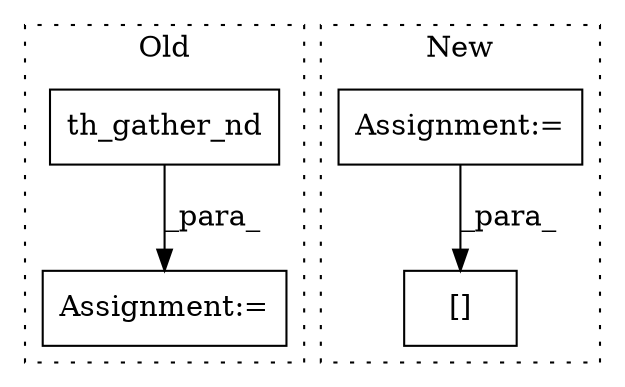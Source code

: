 digraph G {
subgraph cluster0 {
1 [label="th_gather_nd" a="32" s="9826,9857" l="13,1" shape="box"];
4 [label="Assignment:=" a="7" s="9802" l="1" shape="box"];
label = "Old";
style="dotted";
}
subgraph cluster1 {
2 [label="[]" a="2" s="6412,6433" l="11,1" shape="box"];
3 [label="Assignment:=" a="7" s="6342" l="1" shape="box"];
label = "New";
style="dotted";
}
1 -> 4 [label="_para_"];
3 -> 2 [label="_para_"];
}